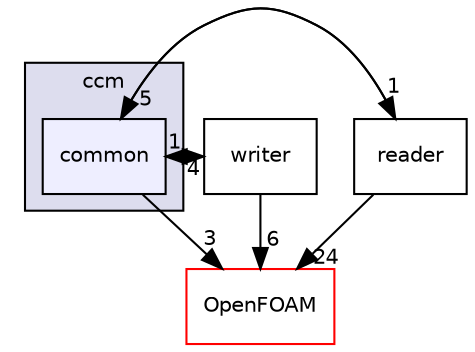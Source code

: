 digraph "src/conversion/ccm/common" {
  bgcolor=transparent;
  compound=true
  node [ fontsize="10", fontname="Helvetica"];
  edge [ labelfontsize="10", labelfontname="Helvetica"];
  subgraph clusterdir_91b6d204a228688f7c617c5bf20f3ca5 {
    graph [ bgcolor="#ddddee", pencolor="black", label="ccm" fontname="Helvetica", fontsize="10", URL="dir_91b6d204a228688f7c617c5bf20f3ca5.html"]
  dir_9b9a77504f8a22d9616dfe1b35ebf72a [shape=box, label="common", style="filled", fillcolor="#eeeeff", pencolor="black", URL="dir_9b9a77504f8a22d9616dfe1b35ebf72a.html"];
  }
  dir_3ee4f101756664efc7d18d86a3848971 [shape=box label="writer" URL="dir_3ee4f101756664efc7d18d86a3848971.html"];
  dir_9d8806ffef90ca52f77459d756fb1160 [shape=box label="reader" URL="dir_9d8806ffef90ca52f77459d756fb1160.html"];
  dir_c5473ff19b20e6ec4dfe5c310b3778a8 [shape=box label="OpenFOAM" color="red" URL="dir_c5473ff19b20e6ec4dfe5c310b3778a8.html"];
  dir_9b9a77504f8a22d9616dfe1b35ebf72a->dir_3ee4f101756664efc7d18d86a3848971 [headlabel="1", labeldistance=1.5 headhref="dir_000548_000550.html"];
  dir_9b9a77504f8a22d9616dfe1b35ebf72a->dir_9d8806ffef90ca52f77459d756fb1160 [headlabel="1", labeldistance=1.5 headhref="dir_000548_000549.html"];
  dir_9b9a77504f8a22d9616dfe1b35ebf72a->dir_c5473ff19b20e6ec4dfe5c310b3778a8 [headlabel="3", labeldistance=1.5 headhref="dir_000548_002151.html"];
  dir_3ee4f101756664efc7d18d86a3848971->dir_9b9a77504f8a22d9616dfe1b35ebf72a [headlabel="4", labeldistance=1.5 headhref="dir_000550_000548.html"];
  dir_3ee4f101756664efc7d18d86a3848971->dir_c5473ff19b20e6ec4dfe5c310b3778a8 [headlabel="6", labeldistance=1.5 headhref="dir_000550_002151.html"];
  dir_9d8806ffef90ca52f77459d756fb1160->dir_9b9a77504f8a22d9616dfe1b35ebf72a [headlabel="5", labeldistance=1.5 headhref="dir_000549_000548.html"];
  dir_9d8806ffef90ca52f77459d756fb1160->dir_c5473ff19b20e6ec4dfe5c310b3778a8 [headlabel="24", labeldistance=1.5 headhref="dir_000549_002151.html"];
}
